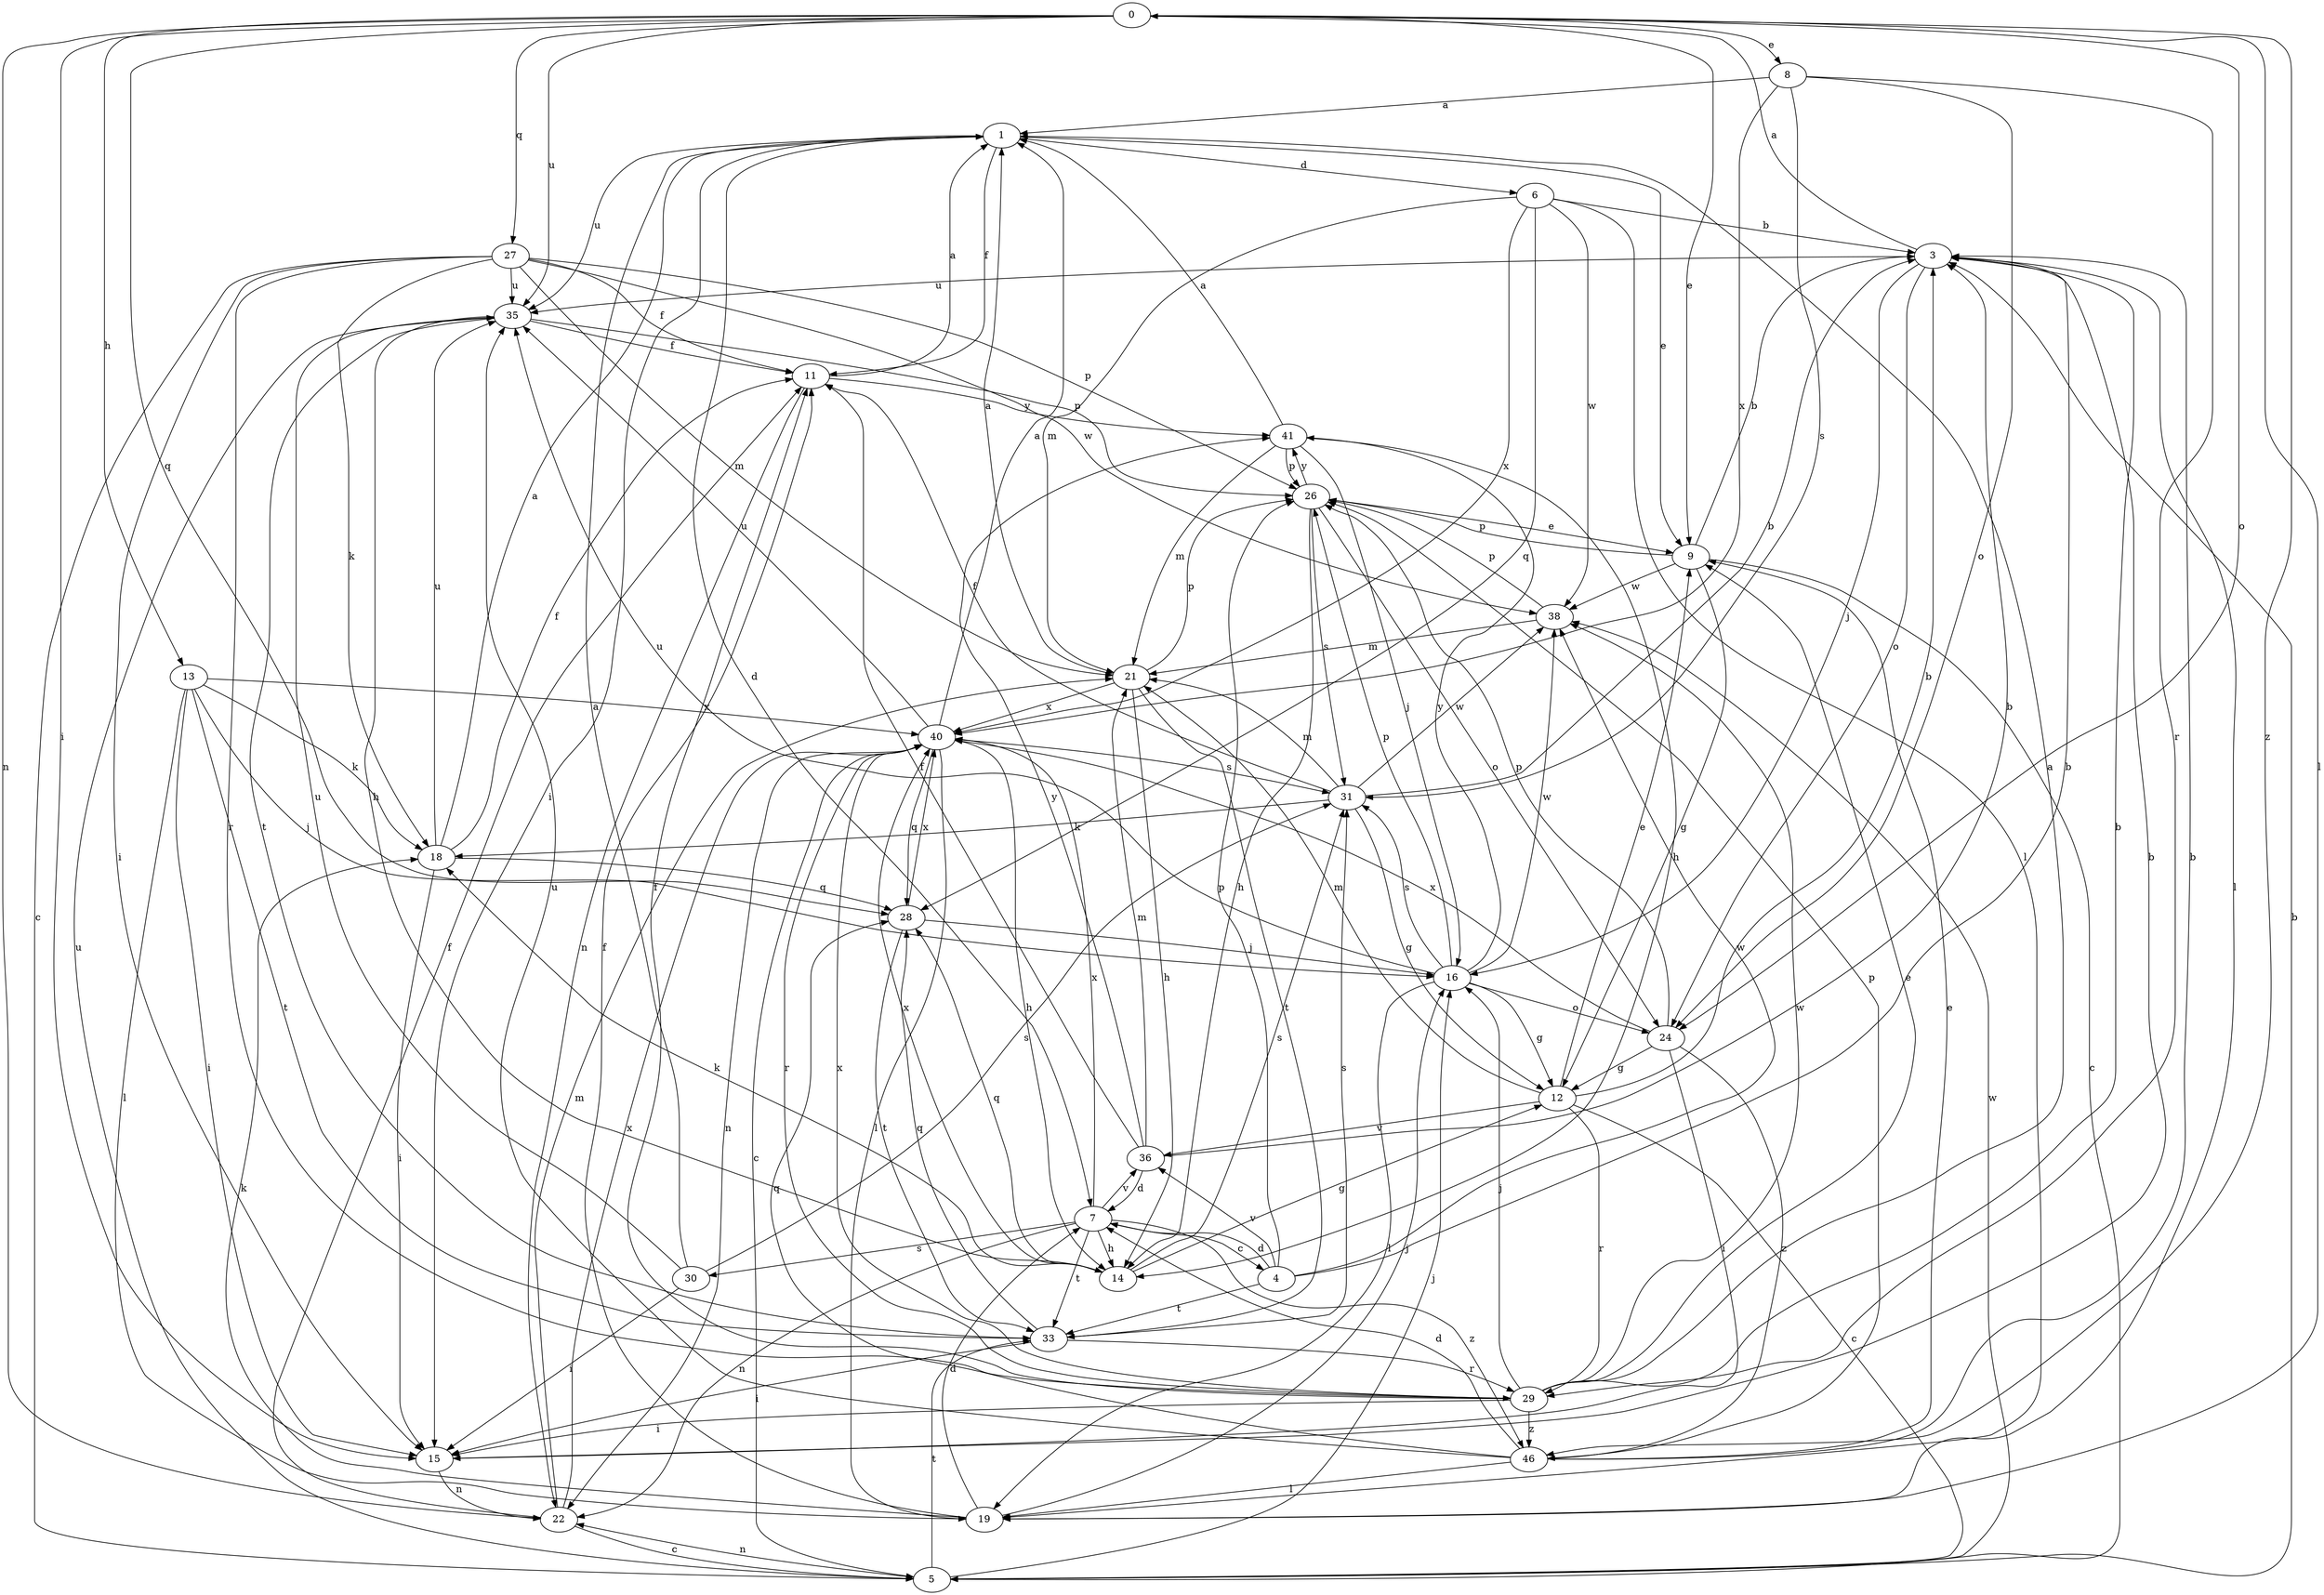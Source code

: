 strict digraph  {
0;
1;
3;
4;
5;
6;
7;
8;
9;
11;
12;
13;
14;
15;
16;
18;
19;
21;
22;
24;
26;
27;
28;
29;
30;
31;
33;
35;
36;
38;
40;
41;
46;
0 -> 8  [label=e];
0 -> 9  [label=e];
0 -> 13  [label=h];
0 -> 15  [label=i];
0 -> 19  [label=l];
0 -> 22  [label=n];
0 -> 24  [label=o];
0 -> 27  [label=q];
0 -> 28  [label=q];
0 -> 35  [label=u];
0 -> 46  [label=z];
1 -> 6  [label=d];
1 -> 7  [label=d];
1 -> 9  [label=e];
1 -> 11  [label=f];
1 -> 15  [label=i];
1 -> 35  [label=u];
3 -> 0  [label=a];
3 -> 16  [label=j];
3 -> 19  [label=l];
3 -> 24  [label=o];
3 -> 35  [label=u];
4 -> 3  [label=b];
4 -> 7  [label=d];
4 -> 26  [label=p];
4 -> 33  [label=t];
4 -> 36  [label=v];
4 -> 38  [label=w];
5 -> 3  [label=b];
5 -> 16  [label=j];
5 -> 22  [label=n];
5 -> 33  [label=t];
5 -> 35  [label=u];
5 -> 38  [label=w];
6 -> 3  [label=b];
6 -> 19  [label=l];
6 -> 21  [label=m];
6 -> 28  [label=q];
6 -> 38  [label=w];
6 -> 40  [label=x];
7 -> 4  [label=c];
7 -> 14  [label=h];
7 -> 22  [label=n];
7 -> 30  [label=s];
7 -> 33  [label=t];
7 -> 36  [label=v];
7 -> 40  [label=x];
7 -> 46  [label=z];
8 -> 1  [label=a];
8 -> 24  [label=o];
8 -> 29  [label=r];
8 -> 31  [label=s];
8 -> 40  [label=x];
9 -> 3  [label=b];
9 -> 5  [label=c];
9 -> 12  [label=g];
9 -> 26  [label=p];
9 -> 38  [label=w];
11 -> 1  [label=a];
11 -> 22  [label=n];
11 -> 41  [label=y];
12 -> 3  [label=b];
12 -> 5  [label=c];
12 -> 9  [label=e];
12 -> 21  [label=m];
12 -> 29  [label=r];
12 -> 36  [label=v];
13 -> 15  [label=i];
13 -> 16  [label=j];
13 -> 18  [label=k];
13 -> 19  [label=l];
13 -> 33  [label=t];
13 -> 40  [label=x];
14 -> 12  [label=g];
14 -> 18  [label=k];
14 -> 28  [label=q];
14 -> 31  [label=s];
14 -> 40  [label=x];
15 -> 3  [label=b];
15 -> 22  [label=n];
16 -> 12  [label=g];
16 -> 19  [label=l];
16 -> 24  [label=o];
16 -> 26  [label=p];
16 -> 31  [label=s];
16 -> 35  [label=u];
16 -> 38  [label=w];
16 -> 41  [label=y];
18 -> 1  [label=a];
18 -> 11  [label=f];
18 -> 15  [label=i];
18 -> 28  [label=q];
18 -> 35  [label=u];
19 -> 7  [label=d];
19 -> 11  [label=f];
19 -> 16  [label=j];
19 -> 18  [label=k];
21 -> 1  [label=a];
21 -> 14  [label=h];
21 -> 26  [label=p];
21 -> 33  [label=t];
21 -> 40  [label=x];
22 -> 5  [label=c];
22 -> 11  [label=f];
22 -> 21  [label=m];
22 -> 40  [label=x];
24 -> 12  [label=g];
24 -> 15  [label=i];
24 -> 26  [label=p];
24 -> 40  [label=x];
24 -> 46  [label=z];
26 -> 9  [label=e];
26 -> 14  [label=h];
26 -> 24  [label=o];
26 -> 31  [label=s];
26 -> 41  [label=y];
27 -> 5  [label=c];
27 -> 11  [label=f];
27 -> 15  [label=i];
27 -> 18  [label=k];
27 -> 21  [label=m];
27 -> 26  [label=p];
27 -> 29  [label=r];
27 -> 35  [label=u];
27 -> 38  [label=w];
28 -> 16  [label=j];
28 -> 33  [label=t];
28 -> 40  [label=x];
29 -> 1  [label=a];
29 -> 3  [label=b];
29 -> 9  [label=e];
29 -> 11  [label=f];
29 -> 15  [label=i];
29 -> 16  [label=j];
29 -> 38  [label=w];
29 -> 40  [label=x];
29 -> 46  [label=z];
30 -> 1  [label=a];
30 -> 15  [label=i];
30 -> 31  [label=s];
30 -> 35  [label=u];
31 -> 3  [label=b];
31 -> 11  [label=f];
31 -> 12  [label=g];
31 -> 18  [label=k];
31 -> 21  [label=m];
31 -> 38  [label=w];
33 -> 15  [label=i];
33 -> 28  [label=q];
33 -> 29  [label=r];
33 -> 31  [label=s];
35 -> 11  [label=f];
35 -> 14  [label=h];
35 -> 26  [label=p];
35 -> 33  [label=t];
36 -> 3  [label=b];
36 -> 7  [label=d];
36 -> 11  [label=f];
36 -> 21  [label=m];
36 -> 41  [label=y];
38 -> 21  [label=m];
38 -> 26  [label=p];
40 -> 1  [label=a];
40 -> 5  [label=c];
40 -> 14  [label=h];
40 -> 19  [label=l];
40 -> 22  [label=n];
40 -> 28  [label=q];
40 -> 29  [label=r];
40 -> 31  [label=s];
40 -> 35  [label=u];
41 -> 1  [label=a];
41 -> 14  [label=h];
41 -> 16  [label=j];
41 -> 21  [label=m];
41 -> 26  [label=p];
46 -> 3  [label=b];
46 -> 7  [label=d];
46 -> 9  [label=e];
46 -> 19  [label=l];
46 -> 26  [label=p];
46 -> 28  [label=q];
46 -> 35  [label=u];
}
